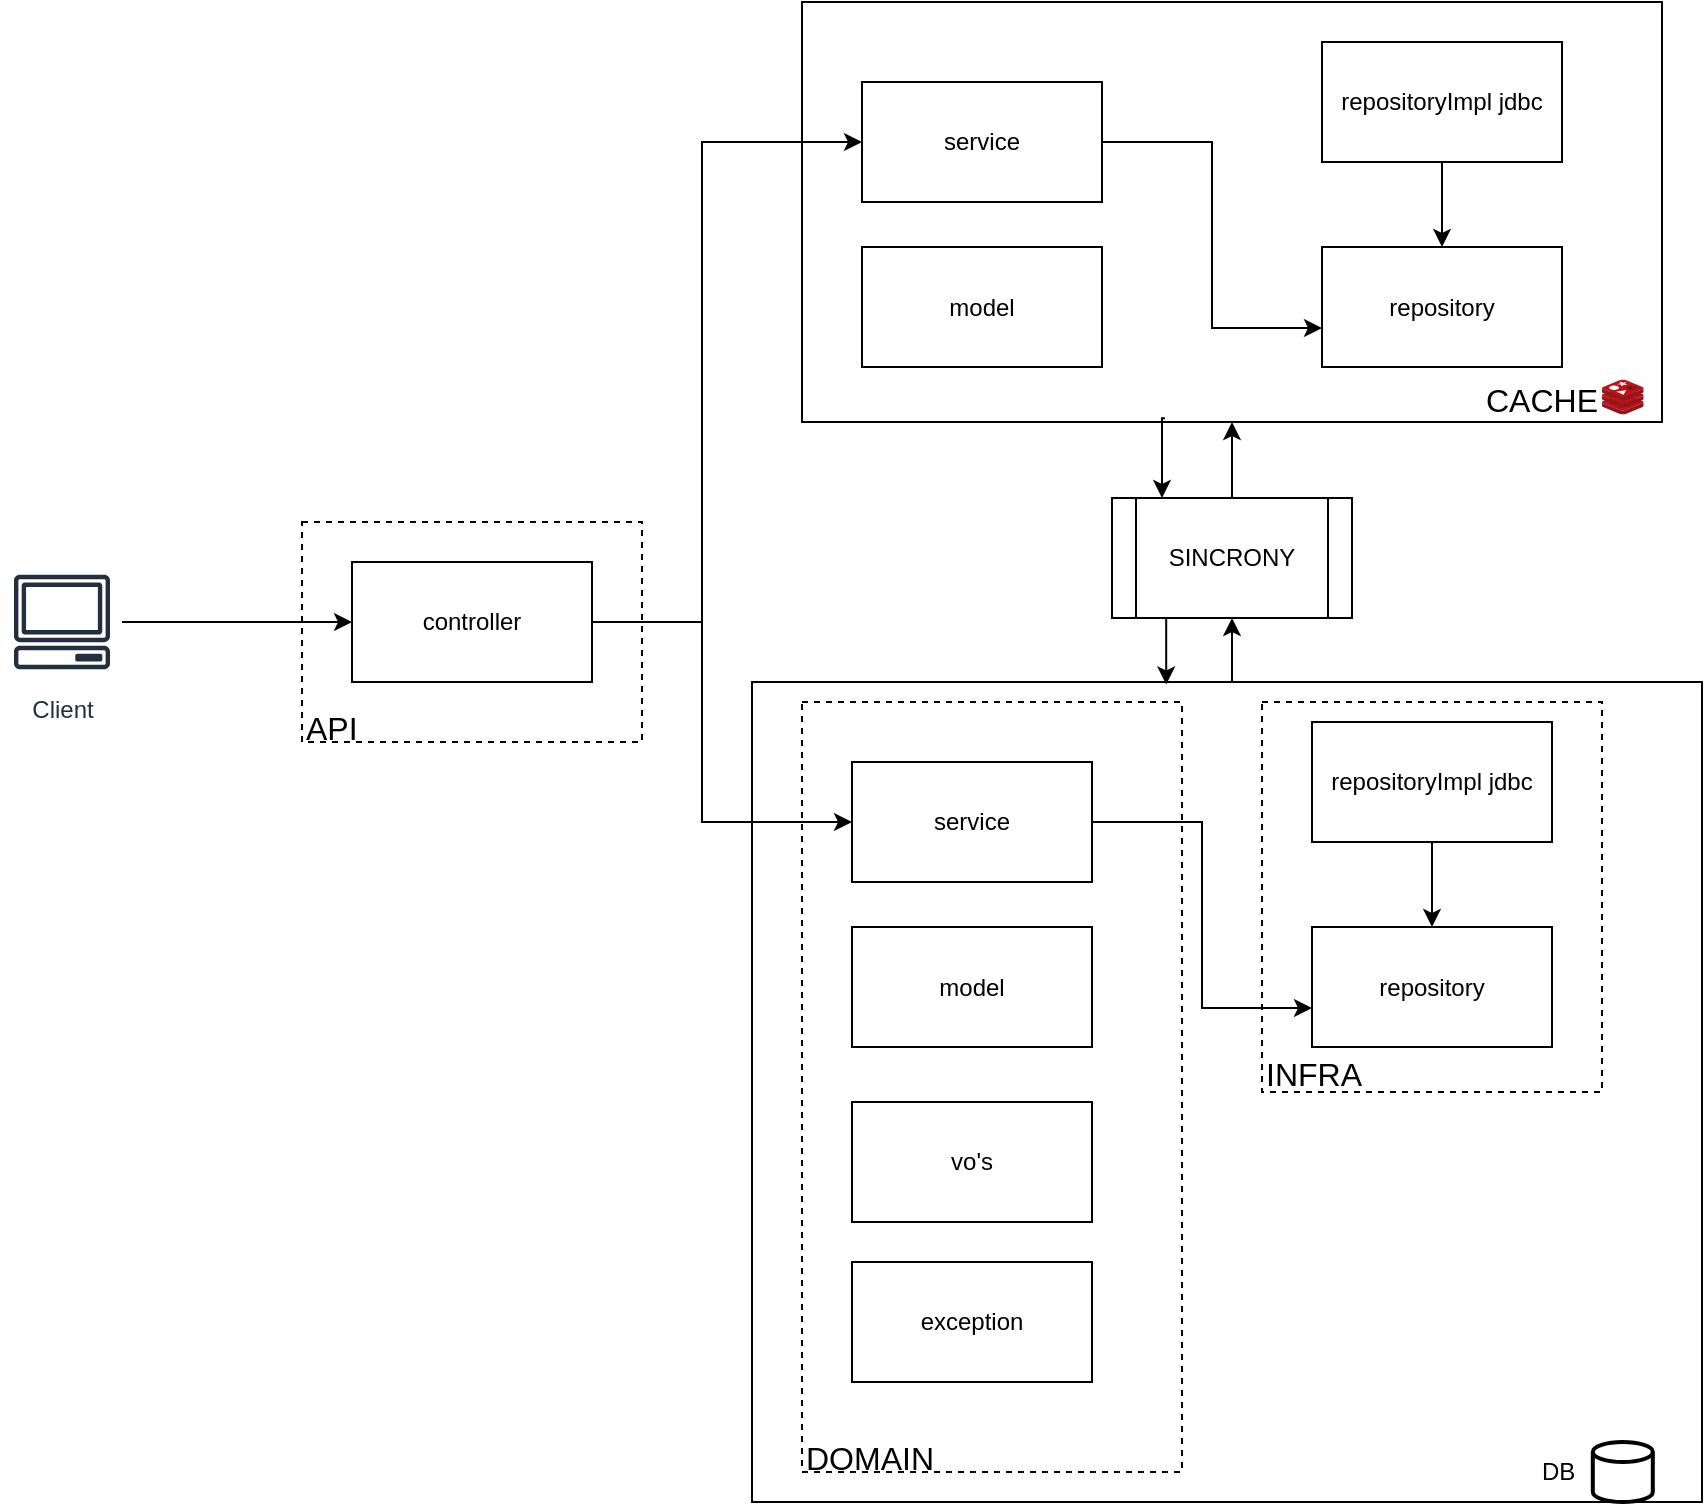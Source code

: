 <mxfile version="24.5.5" type="github">
  <diagram name="Página-1" id="eixXm7tsP6Xny6ZYl62c">
    <mxGraphModel dx="2261" dy="1907" grid="1" gridSize="10" guides="1" tooltips="1" connect="1" arrows="1" fold="1" page="1" pageScale="1" pageWidth="827" pageHeight="1169" math="0" shadow="0">
      <root>
        <mxCell id="0" />
        <mxCell id="1" parent="0" />
        <mxCell id="e14M_U0_Y1kipxvu9IPv-62" style="edgeStyle=orthogonalEdgeStyle;rounded=0;orthogonalLoop=1;jettySize=auto;html=1;exitX=0.5;exitY=0;exitDx=0;exitDy=0;entryX=0.5;entryY=1;entryDx=0;entryDy=0;" edge="1" parent="1" source="e14M_U0_Y1kipxvu9IPv-54" target="e14M_U0_Y1kipxvu9IPv-51">
          <mxGeometry relative="1" as="geometry" />
        </mxCell>
        <mxCell id="e14M_U0_Y1kipxvu9IPv-54" value="" style="rounded=0;whiteSpace=wrap;html=1;" vertex="1" parent="1">
          <mxGeometry x="245" y="100" width="475" height="410" as="geometry" />
        </mxCell>
        <mxCell id="e14M_U0_Y1kipxvu9IPv-34" value="" style="rounded=0;whiteSpace=wrap;html=1;" vertex="1" parent="1">
          <mxGeometry x="270" y="-240" width="430" height="210" as="geometry" />
        </mxCell>
        <mxCell id="e14M_U0_Y1kipxvu9IPv-4" value="" style="rounded=0;whiteSpace=wrap;html=1;dashed=1;" vertex="1" parent="1">
          <mxGeometry x="270" y="110" width="190" height="385" as="geometry" />
        </mxCell>
        <mxCell id="e14M_U0_Y1kipxvu9IPv-15" value="" style="rounded=0;whiteSpace=wrap;html=1;dashed=1;" vertex="1" parent="1">
          <mxGeometry x="500" y="110" width="170" height="195" as="geometry" />
        </mxCell>
        <mxCell id="e14M_U0_Y1kipxvu9IPv-1" value="" style="rounded=0;whiteSpace=wrap;html=1;dashed=1;" vertex="1" parent="1">
          <mxGeometry x="20" y="20" width="170" height="110" as="geometry" />
        </mxCell>
        <mxCell id="e14M_U0_Y1kipxvu9IPv-22" style="edgeStyle=orthogonalEdgeStyle;rounded=0;orthogonalLoop=1;jettySize=auto;html=1;exitX=1;exitY=0.5;exitDx=0;exitDy=0;entryX=0;entryY=0.5;entryDx=0;entryDy=0;" edge="1" parent="1" source="e14M_U0_Y1kipxvu9IPv-2" target="e14M_U0_Y1kipxvu9IPv-5">
          <mxGeometry relative="1" as="geometry">
            <Array as="points">
              <mxPoint x="220" y="70" />
              <mxPoint x="220" y="170" />
            </Array>
          </mxGeometry>
        </mxCell>
        <mxCell id="e14M_U0_Y1kipxvu9IPv-49" style="edgeStyle=orthogonalEdgeStyle;rounded=0;orthogonalLoop=1;jettySize=auto;html=1;exitX=1;exitY=0.5;exitDx=0;exitDy=0;entryX=0;entryY=0.5;entryDx=0;entryDy=0;" edge="1" parent="1" source="e14M_U0_Y1kipxvu9IPv-2" target="e14M_U0_Y1kipxvu9IPv-36">
          <mxGeometry relative="1" as="geometry">
            <Array as="points">
              <mxPoint x="220" y="70" />
              <mxPoint x="220" y="-170" />
            </Array>
          </mxGeometry>
        </mxCell>
        <mxCell id="e14M_U0_Y1kipxvu9IPv-2" value="controller" style="rounded=0;whiteSpace=wrap;html=1;" vertex="1" parent="1">
          <mxGeometry x="45" y="40" width="120" height="60" as="geometry" />
        </mxCell>
        <mxCell id="e14M_U0_Y1kipxvu9IPv-3" value="&lt;h1 style=&quot;margin-top: 0px;&quot;&gt;&lt;span style=&quot;font-weight: normal;&quot;&gt;&lt;font style=&quot;font-size: 16px;&quot;&gt;API&lt;/font&gt;&lt;/span&gt;&lt;/h1&gt;" style="text;html=1;whiteSpace=wrap;overflow=hidden;rounded=0;fontStyle=0" vertex="1" parent="1">
          <mxGeometry x="20" y="100" width="80" height="40" as="geometry" />
        </mxCell>
        <mxCell id="e14M_U0_Y1kipxvu9IPv-28" style="edgeStyle=orthogonalEdgeStyle;rounded=0;orthogonalLoop=1;jettySize=auto;html=1;exitX=1;exitY=0.5;exitDx=0;exitDy=0;" edge="1" parent="1" source="e14M_U0_Y1kipxvu9IPv-5" target="e14M_U0_Y1kipxvu9IPv-14">
          <mxGeometry relative="1" as="geometry">
            <Array as="points">
              <mxPoint x="470" y="170" />
              <mxPoint x="470" y="263" />
            </Array>
          </mxGeometry>
        </mxCell>
        <mxCell id="e14M_U0_Y1kipxvu9IPv-5" value="service" style="rounded=0;whiteSpace=wrap;html=1;" vertex="1" parent="1">
          <mxGeometry x="295" y="140" width="120" height="60" as="geometry" />
        </mxCell>
        <mxCell id="e14M_U0_Y1kipxvu9IPv-6" value="&lt;h1 style=&quot;margin-top: 0px;&quot;&gt;&lt;span style=&quot;font-weight: normal;&quot;&gt;&lt;font style=&quot;font-size: 16px;&quot;&gt;DOMAIN&lt;/font&gt;&lt;/span&gt;&lt;/h1&gt;" style="text;html=1;whiteSpace=wrap;overflow=hidden;rounded=0;fontStyle=0" vertex="1" parent="1">
          <mxGeometry x="270" y="465" width="70" height="30" as="geometry" />
        </mxCell>
        <mxCell id="e14M_U0_Y1kipxvu9IPv-33" style="edgeStyle=orthogonalEdgeStyle;rounded=0;orthogonalLoop=1;jettySize=auto;html=1;exitX=0.5;exitY=1;exitDx=0;exitDy=0;entryX=0.5;entryY=0;entryDx=0;entryDy=0;" edge="1" parent="1" source="e14M_U0_Y1kipxvu9IPv-7" target="e14M_U0_Y1kipxvu9IPv-14">
          <mxGeometry relative="1" as="geometry" />
        </mxCell>
        <mxCell id="e14M_U0_Y1kipxvu9IPv-7" value="repositoryImpl jdbc" style="rounded=0;whiteSpace=wrap;html=1;" vertex="1" parent="1">
          <mxGeometry x="525" y="120" width="120" height="60" as="geometry" />
        </mxCell>
        <mxCell id="e14M_U0_Y1kipxvu9IPv-8" value="vo&#39;s" style="rounded=0;whiteSpace=wrap;html=1;" vertex="1" parent="1">
          <mxGeometry x="295" y="310" width="120" height="60" as="geometry" />
        </mxCell>
        <mxCell id="e14M_U0_Y1kipxvu9IPv-10" value="model" style="rounded=0;whiteSpace=wrap;html=1;" vertex="1" parent="1">
          <mxGeometry x="295" y="222.5" width="120" height="60" as="geometry" />
        </mxCell>
        <mxCell id="e14M_U0_Y1kipxvu9IPv-12" value="exception" style="rounded=0;whiteSpace=wrap;html=1;" vertex="1" parent="1">
          <mxGeometry x="295" y="390" width="120" height="60" as="geometry" />
        </mxCell>
        <mxCell id="e14M_U0_Y1kipxvu9IPv-14" value="repository" style="rounded=0;whiteSpace=wrap;html=1;" vertex="1" parent="1">
          <mxGeometry x="525" y="222.5" width="120" height="60" as="geometry" />
        </mxCell>
        <mxCell id="e14M_U0_Y1kipxvu9IPv-16" value="&lt;h1 style=&quot;margin-top: 0px;&quot;&gt;&lt;span style=&quot;font-weight: normal;&quot;&gt;&lt;font style=&quot;font-size: 16px;&quot;&gt;INFRA&lt;/font&gt;&lt;/span&gt;&lt;/h1&gt;" style="text;html=1;whiteSpace=wrap;overflow=hidden;rounded=0;fontStyle=0" vertex="1" parent="1">
          <mxGeometry x="500" y="272.5" width="70" height="30" as="geometry" />
        </mxCell>
        <mxCell id="e14M_U0_Y1kipxvu9IPv-21" style="edgeStyle=orthogonalEdgeStyle;rounded=0;orthogonalLoop=1;jettySize=auto;html=1;entryX=0;entryY=0.5;entryDx=0;entryDy=0;" edge="1" parent="1" source="e14M_U0_Y1kipxvu9IPv-20" target="e14M_U0_Y1kipxvu9IPv-2">
          <mxGeometry relative="1" as="geometry" />
        </mxCell>
        <mxCell id="e14M_U0_Y1kipxvu9IPv-20" value="Client" style="sketch=0;outlineConnect=0;fontColor=#232F3E;gradientColor=none;strokeColor=#232F3E;fillColor=#ffffff;dashed=0;verticalLabelPosition=bottom;verticalAlign=top;align=center;html=1;fontSize=12;fontStyle=0;aspect=fixed;shape=mxgraph.aws4.resourceIcon;resIcon=mxgraph.aws4.client;" vertex="1" parent="1">
          <mxGeometry x="-130" y="40" width="60" height="60" as="geometry" />
        </mxCell>
        <mxCell id="e14M_U0_Y1kipxvu9IPv-35" style="edgeStyle=orthogonalEdgeStyle;rounded=0;orthogonalLoop=1;jettySize=auto;html=1;exitX=1;exitY=0.5;exitDx=0;exitDy=0;" edge="1" parent="1" source="e14M_U0_Y1kipxvu9IPv-36" target="e14M_U0_Y1kipxvu9IPv-40">
          <mxGeometry relative="1" as="geometry">
            <Array as="points">
              <mxPoint x="475" y="-170" />
              <mxPoint x="475" y="-77" />
            </Array>
          </mxGeometry>
        </mxCell>
        <mxCell id="e14M_U0_Y1kipxvu9IPv-36" value="service" style="rounded=0;whiteSpace=wrap;html=1;" vertex="1" parent="1">
          <mxGeometry x="300" y="-200" width="120" height="60" as="geometry" />
        </mxCell>
        <mxCell id="e14M_U0_Y1kipxvu9IPv-37" style="edgeStyle=orthogonalEdgeStyle;rounded=0;orthogonalLoop=1;jettySize=auto;html=1;exitX=0.5;exitY=1;exitDx=0;exitDy=0;entryX=0.5;entryY=0;entryDx=0;entryDy=0;" edge="1" parent="1" source="e14M_U0_Y1kipxvu9IPv-38" target="e14M_U0_Y1kipxvu9IPv-40">
          <mxGeometry relative="1" as="geometry" />
        </mxCell>
        <mxCell id="e14M_U0_Y1kipxvu9IPv-38" value="repositoryImpl jdbc" style="rounded=0;whiteSpace=wrap;html=1;" vertex="1" parent="1">
          <mxGeometry x="530" y="-220" width="120" height="60" as="geometry" />
        </mxCell>
        <mxCell id="e14M_U0_Y1kipxvu9IPv-39" value="model" style="rounded=0;whiteSpace=wrap;html=1;" vertex="1" parent="1">
          <mxGeometry x="300" y="-117.5" width="120" height="60" as="geometry" />
        </mxCell>
        <mxCell id="e14M_U0_Y1kipxvu9IPv-40" value="repository" style="rounded=0;whiteSpace=wrap;html=1;" vertex="1" parent="1">
          <mxGeometry x="530" y="-117.5" width="120" height="60" as="geometry" />
        </mxCell>
        <mxCell id="e14M_U0_Y1kipxvu9IPv-41" value="&lt;h1 style=&quot;margin-top: 0px;&quot;&gt;&lt;span style=&quot;font-weight: normal;&quot;&gt;&lt;font style=&quot;font-size: 16px;&quot;&gt;CACHE&lt;/font&gt;&lt;/span&gt;&lt;/h1&gt;" style="text;html=1;whiteSpace=wrap;overflow=hidden;rounded=0;fontStyle=0" vertex="1" parent="1">
          <mxGeometry x="610" y="-63.75" width="70" height="30" as="geometry" />
        </mxCell>
        <mxCell id="e14M_U0_Y1kipxvu9IPv-42" value="" style="image;sketch=0;aspect=fixed;html=1;points=[];align=center;fontSize=12;image=img/lib/mscae/Cache_Redis_Product.svg;" vertex="1" parent="1">
          <mxGeometry x="670" y="-51.25" width="20.83" height="17.5" as="geometry" />
        </mxCell>
        <mxCell id="e14M_U0_Y1kipxvu9IPv-53" style="edgeStyle=orthogonalEdgeStyle;rounded=0;orthogonalLoop=1;jettySize=auto;html=1;entryX=0.5;entryY=1;entryDx=0;entryDy=0;" edge="1" parent="1" source="e14M_U0_Y1kipxvu9IPv-51" target="e14M_U0_Y1kipxvu9IPv-34">
          <mxGeometry relative="1" as="geometry" />
        </mxCell>
        <mxCell id="e14M_U0_Y1kipxvu9IPv-51" value="SINCRONY" style="shape=process;whiteSpace=wrap;html=1;backgroundOutline=1;" vertex="1" parent="1">
          <mxGeometry x="425" y="8" width="120" height="60" as="geometry" />
        </mxCell>
        <mxCell id="e14M_U0_Y1kipxvu9IPv-50" value="" style="shape=image;html=1;verticalAlign=top;verticalLabelPosition=bottom;labelBackgroundColor=#ffffff;imageAspect=0;aspect=fixed;image=https://cdn0.iconfinder.com/data/icons/math-business-icon-set/93/1_5-128.png" vertex="1" parent="1">
          <mxGeometry x="515" y="53" width="15" height="15" as="geometry" />
        </mxCell>
        <mxCell id="e14M_U0_Y1kipxvu9IPv-55" value="DB&amp;nbsp;" style="text;html=1;align=center;verticalAlign=middle;whiteSpace=wrap;rounded=0;" vertex="1" parent="1">
          <mxGeometry x="620" y="480" width="60" height="30" as="geometry" />
        </mxCell>
        <mxCell id="e14M_U0_Y1kipxvu9IPv-56" value="" style="strokeWidth=2;html=1;shape=mxgraph.flowchart.database;whiteSpace=wrap;" vertex="1" parent="1">
          <mxGeometry x="665.41" y="480" width="30" height="30" as="geometry" />
        </mxCell>
        <mxCell id="e14M_U0_Y1kipxvu9IPv-61" style="edgeStyle=orthogonalEdgeStyle;rounded=0;orthogonalLoop=1;jettySize=auto;html=1;exitX=0.25;exitY=1;exitDx=0;exitDy=0;entryX=0.436;entryY=0.003;entryDx=0;entryDy=0;entryPerimeter=0;" edge="1" parent="1" source="e14M_U0_Y1kipxvu9IPv-51" target="e14M_U0_Y1kipxvu9IPv-54">
          <mxGeometry relative="1" as="geometry" />
        </mxCell>
        <mxCell id="e14M_U0_Y1kipxvu9IPv-65" style="edgeStyle=orthogonalEdgeStyle;rounded=0;orthogonalLoop=1;jettySize=auto;html=1;exitX=0.422;exitY=0.991;exitDx=0;exitDy=0;entryX=0.436;entryY=0.003;entryDx=0;entryDy=0;entryPerimeter=0;exitPerimeter=0;" edge="1" parent="1" source="e14M_U0_Y1kipxvu9IPv-34">
          <mxGeometry relative="1" as="geometry">
            <mxPoint x="453" y="-25" as="sourcePoint" />
            <mxPoint x="450" y="8" as="targetPoint" />
          </mxGeometry>
        </mxCell>
      </root>
    </mxGraphModel>
  </diagram>
</mxfile>
